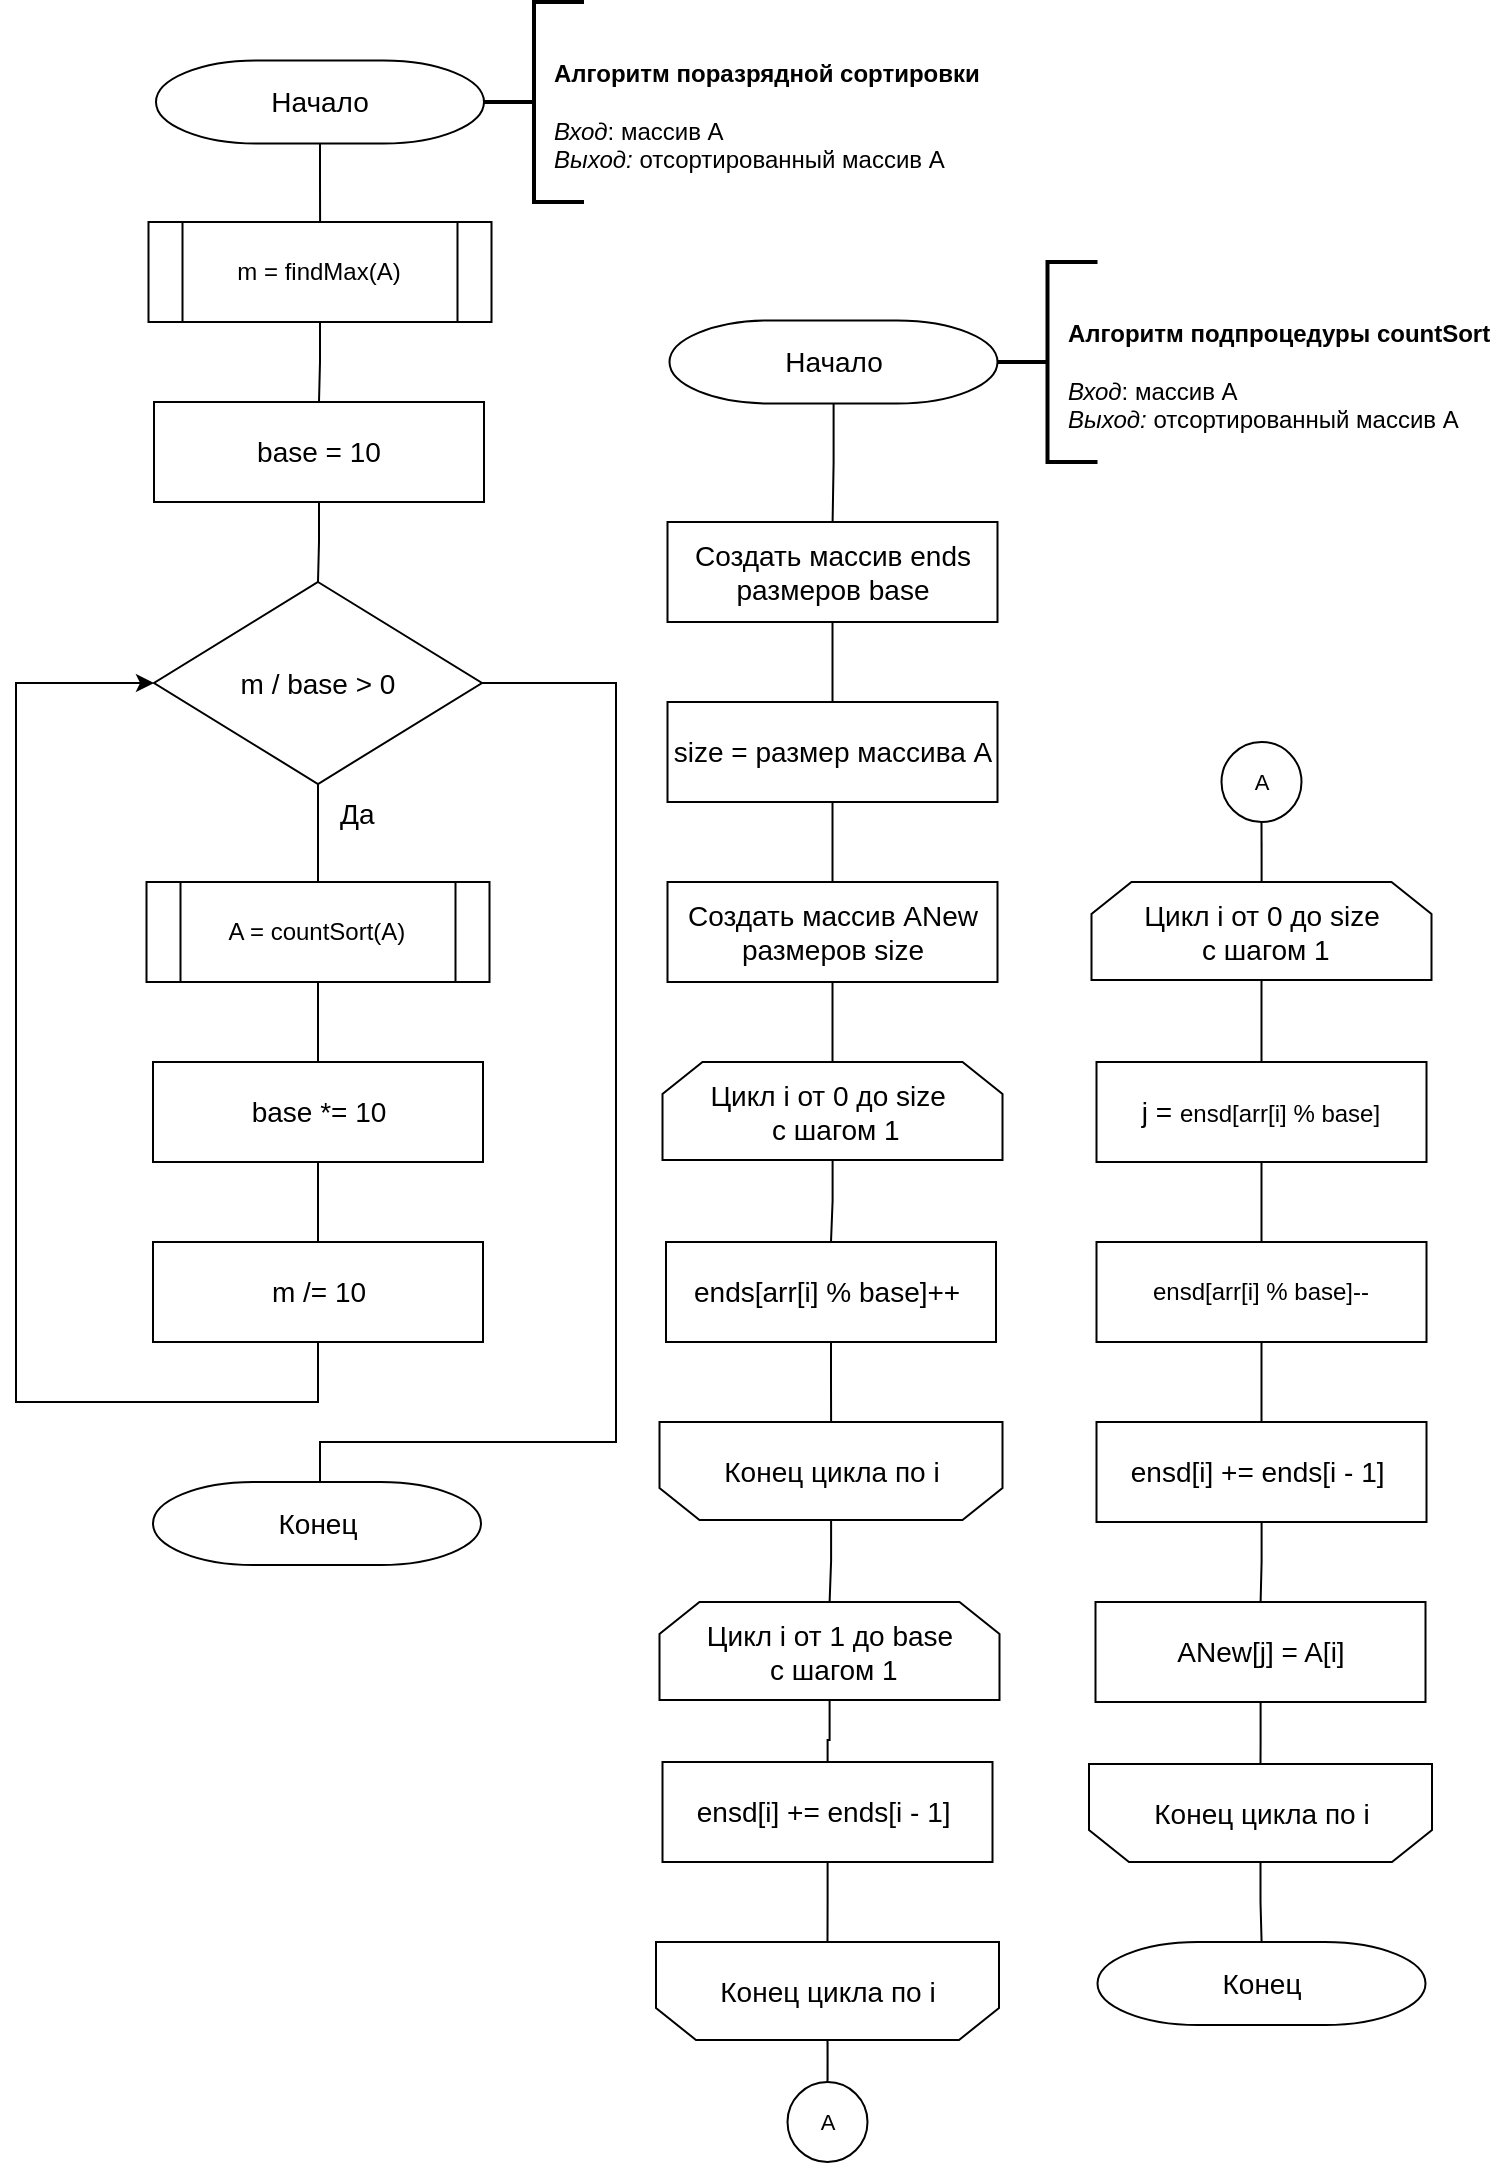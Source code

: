 <mxfile version="22.1.2" type="device" pages="3">
  <diagram id="SMWh7G3MIP-DYDScQ3kP" name="Поразрядная сортировка1">
    <mxGraphModel dx="926" dy="696" grid="1" gridSize="10" guides="1" tooltips="1" connect="1" arrows="1" fold="1" page="1" pageScale="1" pageWidth="827" pageHeight="1169" math="0" shadow="0">
      <root>
        <mxCell id="0" />
        <mxCell id="1" parent="0" />
        <mxCell id="Ab8iuGr4P1JSmaikQh76-1" value="&lt;br&gt;&lt;b style=&quot;&quot;&gt;Алгоритм поразрядной сортировки&lt;br&gt;&amp;nbsp;&lt;/b&gt;&lt;br&gt;&lt;i style=&quot;&quot;&gt;Вход&lt;/i&gt;: массив A&lt;br&gt;&lt;i style=&quot;&quot;&gt;Выход: &lt;/i&gt;отсортированный массив A" style="text;html=1;strokeColor=none;fillColor=none;align=left;verticalAlign=middle;whiteSpace=wrap;rounded=0;" parent="1" vertex="1">
          <mxGeometry x="307" y="75" width="223" height="30" as="geometry" />
        </mxCell>
        <mxCell id="tCbUvNRKsrMKzWuP8mdX-2" style="edgeStyle=orthogonalEdgeStyle;rounded=0;orthogonalLoop=1;jettySize=auto;html=1;exitX=0.5;exitY=1;exitDx=0;exitDy=0;exitPerimeter=0;endArrow=none;endFill=0;" parent="1" source="Ab8iuGr4P1JSmaikQh76-2" target="3Bq9kWK5C4CfBoNgewI4-1" edge="1">
          <mxGeometry relative="1" as="geometry" />
        </mxCell>
        <mxCell id="Ab8iuGr4P1JSmaikQh76-2" value="&lt;font style=&quot;font-size: 14px;&quot;&gt;Начало&lt;/font&gt;" style="strokeWidth=1;html=1;shape=mxgraph.flowchart.terminator;whiteSpace=wrap;" parent="1" vertex="1">
          <mxGeometry x="110" y="69.25" width="164" height="41.5" as="geometry" />
        </mxCell>
        <mxCell id="Ab8iuGr4P1JSmaikQh76-3" value="" style="strokeWidth=2;html=1;shape=mxgraph.flowchart.annotation_2;align=left;labelPosition=right;pointerEvents=1;hachureGap=4;fontFamily=Architects Daughter;fontSource=https%3A%2F%2Ffonts.googleapis.com%2Fcss%3Ffamily%3DArchitects%2BDaughter;fontSize=20;" parent="1" vertex="1">
          <mxGeometry x="274" y="40" width="50" height="100" as="geometry" />
        </mxCell>
        <mxCell id="tCbUvNRKsrMKzWuP8mdX-3" style="edgeStyle=orthogonalEdgeStyle;rounded=0;orthogonalLoop=1;jettySize=auto;html=1;exitX=0.5;exitY=1;exitDx=0;exitDy=0;endArrow=none;endFill=0;" parent="1" source="3Bq9kWK5C4CfBoNgewI4-1" target="kBCdtd5QqgP9Co7Rz3i6-1" edge="1">
          <mxGeometry relative="1" as="geometry" />
        </mxCell>
        <mxCell id="3Bq9kWK5C4CfBoNgewI4-1" value="m = findMax(A)" style="shape=process;whiteSpace=wrap;html=1;backgroundOutline=1;" parent="1" vertex="1">
          <mxGeometry x="106.25" y="150" width="171.5" height="50" as="geometry" />
        </mxCell>
        <mxCell id="tCbUvNRKsrMKzWuP8mdX-4" style="edgeStyle=orthogonalEdgeStyle;rounded=0;orthogonalLoop=1;jettySize=auto;html=1;exitX=0.5;exitY=1;exitDx=0;exitDy=0;endArrow=none;endFill=0;" parent="1" source="kBCdtd5QqgP9Co7Rz3i6-1" target="cQ9qjJTITINapgV81hhN-1" edge="1">
          <mxGeometry relative="1" as="geometry" />
        </mxCell>
        <mxCell id="kBCdtd5QqgP9Co7Rz3i6-1" value="&lt;span style=&quot;font-size: 14px;&quot;&gt;base = 10&lt;/span&gt;" style="rounded=0;whiteSpace=wrap;html=1;absoluteArcSize=1;arcSize=14;strokeWidth=1;" parent="1" vertex="1">
          <mxGeometry x="109" y="240" width="165" height="50" as="geometry" />
        </mxCell>
        <mxCell id="jMsB1de2OcRJBrLD7zN_-3" style="edgeStyle=orthogonalEdgeStyle;rounded=0;orthogonalLoop=1;jettySize=auto;html=1;exitX=0.5;exitY=1;exitDx=0;exitDy=0;exitPerimeter=0;entryX=0.5;entryY=0;entryDx=0;entryDy=0;endArrow=none;endFill=0;" parent="1" source="cQ9qjJTITINapgV81hhN-1" target="eJU89AZz25-ejHCF93ou-16" edge="1">
          <mxGeometry relative="1" as="geometry" />
        </mxCell>
        <mxCell id="cQ9qjJTITINapgV81hhN-1" value="&lt;span style=&quot;font-size: 14px;&quot;&gt;m / base &amp;gt; 0&lt;/span&gt;" style="strokeWidth=1;html=1;shape=mxgraph.flowchart.decision;whiteSpace=wrap;rounded=0;fontSize=11;" parent="1" vertex="1">
          <mxGeometry x="109" y="330" width="164" height="101" as="geometry" />
        </mxCell>
        <mxCell id="B8Fiihn9tlXgpMLPM1_u-2" style="edgeStyle=orthogonalEdgeStyle;rounded=0;orthogonalLoop=1;jettySize=auto;html=1;exitX=0.5;exitY=1;exitDx=0;exitDy=0;endArrow=none;endFill=0;" parent="1" source="eJU89AZz25-ejHCF93ou-16" target="B8Fiihn9tlXgpMLPM1_u-1" edge="1">
          <mxGeometry relative="1" as="geometry" />
        </mxCell>
        <mxCell id="eJU89AZz25-ejHCF93ou-16" value="A = countSort(A)" style="shape=process;whiteSpace=wrap;html=1;backgroundOutline=1;" parent="1" vertex="1">
          <mxGeometry x="105.25" y="480" width="171.5" height="50" as="geometry" />
        </mxCell>
        <mxCell id="ya3NqGIV9YtbN08fIrOx-4" value="" style="edgeStyle=orthogonalEdgeStyle;rounded=0;orthogonalLoop=1;jettySize=auto;html=1;endArrow=none;endFill=0;" parent="1" source="B8Fiihn9tlXgpMLPM1_u-1" target="B8Fiihn9tlXgpMLPM1_u-3" edge="1">
          <mxGeometry relative="1" as="geometry" />
        </mxCell>
        <mxCell id="B8Fiihn9tlXgpMLPM1_u-1" value="&lt;span style=&quot;font-size: 14px;&quot;&gt;base *= 10&lt;/span&gt;" style="rounded=0;whiteSpace=wrap;html=1;absoluteArcSize=1;arcSize=14;strokeWidth=1;" parent="1" vertex="1">
          <mxGeometry x="108.5" y="570" width="165" height="50" as="geometry" />
        </mxCell>
        <mxCell id="B8Fiihn9tlXgpMLPM1_u-3" value="&lt;span style=&quot;font-size: 14px;&quot;&gt;m /= 10&lt;/span&gt;" style="rounded=0;whiteSpace=wrap;html=1;absoluteArcSize=1;arcSize=14;strokeWidth=1;" parent="1" vertex="1">
          <mxGeometry x="108.5" y="660" width="165" height="50" as="geometry" />
        </mxCell>
        <mxCell id="B8Fiihn9tlXgpMLPM1_u-5" value="&lt;span style=&quot;font-size: 14px;&quot;&gt;Конец&lt;/span&gt;" style="strokeWidth=1;html=1;shape=mxgraph.flowchart.terminator;whiteSpace=wrap;" parent="1" vertex="1">
          <mxGeometry x="108.5" y="780" width="164" height="41.5" as="geometry" />
        </mxCell>
        <mxCell id="jMsB1de2OcRJBrLD7zN_-1" style="edgeStyle=orthogonalEdgeStyle;rounded=0;orthogonalLoop=1;jettySize=auto;html=1;entryX=0;entryY=0.5;entryDx=0;entryDy=0;entryPerimeter=0;exitX=0.5;exitY=1;exitDx=0;exitDy=0;" parent="1" source="B8Fiihn9tlXgpMLPM1_u-3" target="cQ9qjJTITINapgV81hhN-1" edge="1">
          <mxGeometry relative="1" as="geometry">
            <Array as="points">
              <mxPoint x="191" y="740" />
              <mxPoint x="40" y="740" />
              <mxPoint x="40" y="381" />
            </Array>
          </mxGeometry>
        </mxCell>
        <mxCell id="jMsB1de2OcRJBrLD7zN_-2" style="edgeStyle=orthogonalEdgeStyle;rounded=0;orthogonalLoop=1;jettySize=auto;html=1;exitX=1;exitY=0.5;exitDx=0;exitDy=0;exitPerimeter=0;entryX=0.5;entryY=0;entryDx=0;entryDy=0;entryPerimeter=0;endArrow=none;endFill=0;" parent="1" source="cQ9qjJTITINapgV81hhN-1" target="B8Fiihn9tlXgpMLPM1_u-5" edge="1">
          <mxGeometry relative="1" as="geometry">
            <Array as="points">
              <mxPoint x="340" y="381" />
              <mxPoint x="340" y="760" />
              <mxPoint x="192" y="760" />
              <mxPoint x="192" y="780" />
            </Array>
          </mxGeometry>
        </mxCell>
        <mxCell id="u04x9yYkLOlSm5CW6w8j-1" value="&lt;font style=&quot;font-size: 14px;&quot;&gt;Да&lt;/font&gt;" style="text;html=1;strokeColor=none;fillColor=none;align=left;verticalAlign=middle;whiteSpace=wrap;rounded=0;fontSize=11;fontFamily=Helvetica;fontColor=default;" parent="1" vertex="1">
          <mxGeometry x="200" y="431" width="60" height="30" as="geometry" />
        </mxCell>
        <mxCell id="FCxXUxH1TJU8zaAQlFHC-1" value="" style="edgeStyle=orthogonalEdgeStyle;rounded=0;orthogonalLoop=1;jettySize=auto;html=1;endArrow=none;endFill=0;" parent="1" source="FCxXUxH1TJU8zaAQlFHC-2" target="FCxXUxH1TJU8zaAQlFHC-6" edge="1">
          <mxGeometry relative="1" as="geometry" />
        </mxCell>
        <mxCell id="FCxXUxH1TJU8zaAQlFHC-2" value="&lt;span style=&quot;font-size: 14px;&quot;&gt;Создать массив ends размеров base&lt;/span&gt;" style="rounded=0;whiteSpace=wrap;html=1;absoluteArcSize=1;arcSize=14;strokeWidth=1;" parent="1" vertex="1">
          <mxGeometry x="365.75" y="300" width="165" height="50" as="geometry" />
        </mxCell>
        <mxCell id="FCxXUxH1TJU8zaAQlFHC-3" value="" style="edgeStyle=orthogonalEdgeStyle;rounded=0;orthogonalLoop=1;jettySize=auto;html=1;endArrow=none;endFill=0;" parent="1" source="FCxXUxH1TJU8zaAQlFHC-4" target="FCxXUxH1TJU8zaAQlFHC-10" edge="1">
          <mxGeometry relative="1" as="geometry" />
        </mxCell>
        <mxCell id="FCxXUxH1TJU8zaAQlFHC-4" value="&lt;span style=&quot;font-size: 14px;&quot;&gt;Создать массив ANew размеров size&lt;/span&gt;" style="rounded=0;whiteSpace=wrap;html=1;absoluteArcSize=1;arcSize=14;strokeWidth=1;" parent="1" vertex="1">
          <mxGeometry x="365.75" y="480" width="165" height="50" as="geometry" />
        </mxCell>
        <mxCell id="FCxXUxH1TJU8zaAQlFHC-5" value="" style="edgeStyle=orthogonalEdgeStyle;rounded=0;orthogonalLoop=1;jettySize=auto;html=1;endArrow=none;endFill=0;" parent="1" source="FCxXUxH1TJU8zaAQlFHC-6" target="FCxXUxH1TJU8zaAQlFHC-4" edge="1">
          <mxGeometry relative="1" as="geometry" />
        </mxCell>
        <mxCell id="FCxXUxH1TJU8zaAQlFHC-6" value="&lt;span style=&quot;font-size: 14px;&quot;&gt;size = размер массива A&lt;/span&gt;" style="rounded=0;whiteSpace=wrap;html=1;absoluteArcSize=1;arcSize=14;strokeWidth=1;" parent="1" vertex="1">
          <mxGeometry x="365.75" y="390" width="165" height="50" as="geometry" />
        </mxCell>
        <mxCell id="FCxXUxH1TJU8zaAQlFHC-7" value="" style="edgeStyle=orthogonalEdgeStyle;rounded=0;orthogonalLoop=1;jettySize=auto;html=1;endArrow=none;endFill=0;" parent="1" source="FCxXUxH1TJU8zaAQlFHC-8" target="FCxXUxH1TJU8zaAQlFHC-15" edge="1">
          <mxGeometry relative="1" as="geometry" />
        </mxCell>
        <mxCell id="FCxXUxH1TJU8zaAQlFHC-8" value="&lt;font style=&quot;font-size: 14px;&quot;&gt;Конец цикла по i&lt;/font&gt;" style="shape=loopLimit;whiteSpace=wrap;html=1;flipV=1;" parent="1" vertex="1">
          <mxGeometry x="361.75" y="750" width="171.5" height="49" as="geometry" />
        </mxCell>
        <mxCell id="FCxXUxH1TJU8zaAQlFHC-9" value="" style="edgeStyle=orthogonalEdgeStyle;rounded=0;orthogonalLoop=1;jettySize=auto;html=1;endArrow=none;endFill=0;" parent="1" source="FCxXUxH1TJU8zaAQlFHC-10" target="FCxXUxH1TJU8zaAQlFHC-12" edge="1">
          <mxGeometry relative="1" as="geometry" />
        </mxCell>
        <mxCell id="FCxXUxH1TJU8zaAQlFHC-10" value="&lt;font style=&quot;font-size: 14px;&quot;&gt;Цикл i от 0 до size&amp;nbsp;&lt;br&gt;&amp;nbsp;с шагом 1&lt;br&gt;&lt;/font&gt;" style="shape=loopLimit;whiteSpace=wrap;html=1;" parent="1" vertex="1">
          <mxGeometry x="363.25" y="570" width="170" height="49" as="geometry" />
        </mxCell>
        <mxCell id="FCxXUxH1TJU8zaAQlFHC-11" value="" style="edgeStyle=orthogonalEdgeStyle;rounded=0;orthogonalLoop=1;jettySize=auto;html=1;endArrow=none;endFill=0;" parent="1" source="FCxXUxH1TJU8zaAQlFHC-12" target="FCxXUxH1TJU8zaAQlFHC-8" edge="1">
          <mxGeometry relative="1" as="geometry" />
        </mxCell>
        <mxCell id="FCxXUxH1TJU8zaAQlFHC-12" value="&lt;span style=&quot;font-size: 14px;&quot;&gt;ends[arr[i] % base]++&amp;nbsp;&lt;/span&gt;" style="rounded=0;whiteSpace=wrap;html=1;absoluteArcSize=1;arcSize=14;strokeWidth=1;" parent="1" vertex="1">
          <mxGeometry x="365" y="660" width="165" height="50" as="geometry" />
        </mxCell>
        <mxCell id="FCxXUxH1TJU8zaAQlFHC-36" style="edgeStyle=orthogonalEdgeStyle;shape=connector;rounded=0;orthogonalLoop=1;jettySize=auto;html=1;exitX=0.5;exitY=1;exitDx=0;exitDy=0;labelBackgroundColor=default;strokeColor=default;align=center;verticalAlign=middle;fontFamily=Helvetica;fontSize=11;fontColor=default;endArrow=none;endFill=0;" parent="1" source="FCxXUxH1TJU8zaAQlFHC-13" target="FCxXUxH1TJU8zaAQlFHC-35" edge="1">
          <mxGeometry relative="1" as="geometry" />
        </mxCell>
        <mxCell id="FCxXUxH1TJU8zaAQlFHC-13" value="&lt;font style=&quot;font-size: 14px;&quot;&gt;Конец цикла по i&lt;/font&gt;" style="shape=loopLimit;whiteSpace=wrap;html=1;flipV=1;" parent="1" vertex="1">
          <mxGeometry x="360" y="1010" width="171.5" height="49" as="geometry" />
        </mxCell>
        <mxCell id="FCxXUxH1TJU8zaAQlFHC-14" value="" style="edgeStyle=orthogonalEdgeStyle;rounded=0;orthogonalLoop=1;jettySize=auto;html=1;endArrow=none;endFill=0;" parent="1" source="FCxXUxH1TJU8zaAQlFHC-15" target="FCxXUxH1TJU8zaAQlFHC-17" edge="1">
          <mxGeometry relative="1" as="geometry" />
        </mxCell>
        <mxCell id="FCxXUxH1TJU8zaAQlFHC-15" value="&lt;font style=&quot;font-size: 14px;&quot;&gt;Цикл i от 1 до base&lt;br&gt;&amp;nbsp;с шагом 1&lt;br&gt;&lt;/font&gt;" style="shape=loopLimit;whiteSpace=wrap;html=1;" parent="1" vertex="1">
          <mxGeometry x="361.75" y="840" width="170" height="49" as="geometry" />
        </mxCell>
        <mxCell id="FCxXUxH1TJU8zaAQlFHC-16" value="" style="edgeStyle=orthogonalEdgeStyle;rounded=0;orthogonalLoop=1;jettySize=auto;html=1;endArrow=none;endFill=0;" parent="1" source="FCxXUxH1TJU8zaAQlFHC-17" target="FCxXUxH1TJU8zaAQlFHC-13" edge="1">
          <mxGeometry relative="1" as="geometry" />
        </mxCell>
        <mxCell id="FCxXUxH1TJU8zaAQlFHC-17" value="&lt;span style=&quot;font-size: 14px;&quot;&gt;ensd[i] += ends[i - 1]&lt;/span&gt;&amp;nbsp;" style="rounded=0;whiteSpace=wrap;html=1;absoluteArcSize=1;arcSize=14;strokeWidth=1;" parent="1" vertex="1">
          <mxGeometry x="363.25" y="920" width="165" height="50" as="geometry" />
        </mxCell>
        <mxCell id="FCxXUxH1TJU8zaAQlFHC-18" value="" style="edgeStyle=orthogonalEdgeStyle;shape=connector;rounded=0;orthogonalLoop=1;jettySize=auto;html=1;labelBackgroundColor=default;strokeColor=default;align=center;verticalAlign=middle;fontFamily=Helvetica;fontSize=11;fontColor=default;endArrow=none;endFill=0;" parent="1" source="FCxXUxH1TJU8zaAQlFHC-19" target="FCxXUxH1TJU8zaAQlFHC-34" edge="1">
          <mxGeometry relative="1" as="geometry" />
        </mxCell>
        <mxCell id="FCxXUxH1TJU8zaAQlFHC-19" value="&lt;font style=&quot;font-size: 14px;&quot;&gt;Конец цикла по i&lt;/font&gt;" style="shape=loopLimit;whiteSpace=wrap;html=1;flipV=1;" parent="1" vertex="1">
          <mxGeometry x="576.5" y="921" width="171.5" height="49" as="geometry" />
        </mxCell>
        <mxCell id="FCxXUxH1TJU8zaAQlFHC-20" value="" style="edgeStyle=orthogonalEdgeStyle;rounded=0;orthogonalLoop=1;jettySize=auto;html=1;endArrow=none;endFill=0;" parent="1" source="FCxXUxH1TJU8zaAQlFHC-21" target="FCxXUxH1TJU8zaAQlFHC-23" edge="1">
          <mxGeometry relative="1" as="geometry" />
        </mxCell>
        <mxCell id="FCxXUxH1TJU8zaAQlFHC-21" value="&lt;font style=&quot;font-size: 14px;&quot;&gt;Цикл i от 0 до size&lt;br&gt;&amp;nbsp;с шагом 1&lt;br&gt;&lt;/font&gt;" style="shape=loopLimit;whiteSpace=wrap;html=1;" parent="1" vertex="1">
          <mxGeometry x="577.75" y="480" width="170" height="49" as="geometry" />
        </mxCell>
        <mxCell id="FCxXUxH1TJU8zaAQlFHC-22" value="" style="edgeStyle=orthogonalEdgeStyle;shape=connector;rounded=0;orthogonalLoop=1;jettySize=auto;html=1;labelBackgroundColor=default;strokeColor=default;align=center;verticalAlign=middle;fontFamily=Helvetica;fontSize=11;fontColor=default;endArrow=none;endFill=0;" parent="1" source="FCxXUxH1TJU8zaAQlFHC-23" target="FCxXUxH1TJU8zaAQlFHC-25" edge="1">
          <mxGeometry relative="1" as="geometry" />
        </mxCell>
        <mxCell id="FCxXUxH1TJU8zaAQlFHC-23" value="&lt;span style=&quot;font-size: 14px;&quot;&gt;j =&amp;nbsp;&lt;/span&gt;ensd[arr[i] % base]" style="rounded=0;whiteSpace=wrap;html=1;absoluteArcSize=1;arcSize=14;strokeWidth=1;" parent="1" vertex="1">
          <mxGeometry x="580.25" y="570" width="165" height="50" as="geometry" />
        </mxCell>
        <mxCell id="FCxXUxH1TJU8zaAQlFHC-24" value="" style="edgeStyle=orthogonalEdgeStyle;shape=connector;rounded=0;orthogonalLoop=1;jettySize=auto;html=1;labelBackgroundColor=default;strokeColor=default;align=center;verticalAlign=middle;fontFamily=Helvetica;fontSize=11;fontColor=default;endArrow=none;endFill=0;" parent="1" source="FCxXUxH1TJU8zaAQlFHC-25" target="FCxXUxH1TJU8zaAQlFHC-27" edge="1">
          <mxGeometry relative="1" as="geometry" />
        </mxCell>
        <mxCell id="FCxXUxH1TJU8zaAQlFHC-25" value="ensd[arr[i] % base]--" style="rounded=0;whiteSpace=wrap;html=1;absoluteArcSize=1;arcSize=14;strokeWidth=1;" parent="1" vertex="1">
          <mxGeometry x="580.25" y="660" width="165" height="50" as="geometry" />
        </mxCell>
        <mxCell id="FCxXUxH1TJU8zaAQlFHC-26" value="" style="edgeStyle=orthogonalEdgeStyle;shape=connector;rounded=0;orthogonalLoop=1;jettySize=auto;html=1;labelBackgroundColor=default;strokeColor=default;align=center;verticalAlign=middle;fontFamily=Helvetica;fontSize=11;fontColor=default;endArrow=none;endFill=0;" parent="1" source="FCxXUxH1TJU8zaAQlFHC-27" target="FCxXUxH1TJU8zaAQlFHC-29" edge="1">
          <mxGeometry relative="1" as="geometry" />
        </mxCell>
        <mxCell id="FCxXUxH1TJU8zaAQlFHC-27" value="&lt;span style=&quot;font-size: 14px;&quot;&gt;ensd[i] += ends[i - 1]&lt;/span&gt;&amp;nbsp;" style="rounded=0;whiteSpace=wrap;html=1;absoluteArcSize=1;arcSize=14;strokeWidth=1;" parent="1" vertex="1">
          <mxGeometry x="580.25" y="750" width="165" height="50" as="geometry" />
        </mxCell>
        <mxCell id="FCxXUxH1TJU8zaAQlFHC-28" value="" style="edgeStyle=orthogonalEdgeStyle;shape=connector;rounded=0;orthogonalLoop=1;jettySize=auto;html=1;labelBackgroundColor=default;strokeColor=default;align=center;verticalAlign=middle;fontFamily=Helvetica;fontSize=11;fontColor=default;endArrow=none;endFill=0;" parent="1" source="FCxXUxH1TJU8zaAQlFHC-29" target="FCxXUxH1TJU8zaAQlFHC-19" edge="1">
          <mxGeometry relative="1" as="geometry" />
        </mxCell>
        <mxCell id="FCxXUxH1TJU8zaAQlFHC-29" value="&lt;span style=&quot;font-size: 14px;&quot;&gt;ANew[j] = A[i]&lt;/span&gt;" style="rounded=0;whiteSpace=wrap;html=1;absoluteArcSize=1;arcSize=14;strokeWidth=1;" parent="1" vertex="1">
          <mxGeometry x="579.75" y="840" width="165" height="50" as="geometry" />
        </mxCell>
        <mxCell id="FCxXUxH1TJU8zaAQlFHC-30" value="&lt;br&gt;&lt;b style=&quot;&quot;&gt;Алгоритм подпроцедуры countSort&lt;br&gt;&amp;nbsp;&lt;/b&gt;&lt;br&gt;&lt;i style=&quot;&quot;&gt;Вход&lt;/i&gt;: массив A&lt;br&gt;&lt;i style=&quot;&quot;&gt;Выход: &lt;/i&gt;отсортированный массив A" style="text;html=1;strokeColor=none;fillColor=none;align=left;verticalAlign=middle;whiteSpace=wrap;rounded=0;" parent="1" vertex="1">
          <mxGeometry x="563.75" y="205" width="223" height="30" as="geometry" />
        </mxCell>
        <mxCell id="FCxXUxH1TJU8zaAQlFHC-31" value="" style="edgeStyle=orthogonalEdgeStyle;rounded=0;orthogonalLoop=1;jettySize=auto;html=1;endArrow=none;endFill=0;" parent="1" source="FCxXUxH1TJU8zaAQlFHC-32" target="FCxXUxH1TJU8zaAQlFHC-2" edge="1">
          <mxGeometry relative="1" as="geometry" />
        </mxCell>
        <mxCell id="FCxXUxH1TJU8zaAQlFHC-32" value="&lt;font style=&quot;font-size: 14px;&quot;&gt;Начало&lt;/font&gt;" style="strokeWidth=1;html=1;shape=mxgraph.flowchart.terminator;whiteSpace=wrap;" parent="1" vertex="1">
          <mxGeometry x="366.75" y="199.25" width="164" height="41.5" as="geometry" />
        </mxCell>
        <mxCell id="FCxXUxH1TJU8zaAQlFHC-33" value="" style="strokeWidth=2;html=1;shape=mxgraph.flowchart.annotation_2;align=left;labelPosition=right;pointerEvents=1;hachureGap=4;fontFamily=Architects Daughter;fontSource=https%3A%2F%2Ffonts.googleapis.com%2Fcss%3Ffamily%3DArchitects%2BDaughter;fontSize=20;" parent="1" vertex="1">
          <mxGeometry x="530.75" y="170" width="50" height="100" as="geometry" />
        </mxCell>
        <mxCell id="FCxXUxH1TJU8zaAQlFHC-34" value="&lt;font style=&quot;font-size: 14px;&quot;&gt;Конец&lt;/font&gt;" style="strokeWidth=1;html=1;shape=mxgraph.flowchart.terminator;whiteSpace=wrap;" parent="1" vertex="1">
          <mxGeometry x="580.75" y="1010" width="164" height="41.5" as="geometry" />
        </mxCell>
        <mxCell id="FCxXUxH1TJU8zaAQlFHC-35" value="А" style="ellipse;whiteSpace=wrap;html=1;aspect=fixed;fontFamily=Helvetica;fontSize=11;fontColor=default;" parent="1" vertex="1">
          <mxGeometry x="425.75" y="1080" width="40" height="40" as="geometry" />
        </mxCell>
        <mxCell id="FCxXUxH1TJU8zaAQlFHC-38" value="" style="edgeStyle=orthogonalEdgeStyle;shape=connector;rounded=0;orthogonalLoop=1;jettySize=auto;html=1;labelBackgroundColor=default;strokeColor=default;align=center;verticalAlign=middle;fontFamily=Helvetica;fontSize=11;fontColor=default;endArrow=none;endFill=0;" parent="1" source="FCxXUxH1TJU8zaAQlFHC-37" target="FCxXUxH1TJU8zaAQlFHC-21" edge="1">
          <mxGeometry relative="1" as="geometry" />
        </mxCell>
        <mxCell id="FCxXUxH1TJU8zaAQlFHC-37" value="А" style="ellipse;whiteSpace=wrap;html=1;aspect=fixed;fontFamily=Helvetica;fontSize=11;fontColor=default;" parent="1" vertex="1">
          <mxGeometry x="642.75" y="410" width="40" height="40" as="geometry" />
        </mxCell>
      </root>
    </mxGraphModel>
  </diagram>
  <diagram id="jQsfBCvJO6yzRSu4SMdl" name="Расческой">
    <mxGraphModel dx="1235" dy="928" grid="1" gridSize="10" guides="1" tooltips="1" connect="1" arrows="1" fold="1" page="1" pageScale="1" pageWidth="827" pageHeight="1169" math="0" shadow="0">
      <root>
        <mxCell id="0" />
        <mxCell id="1" parent="0" />
        <mxCell id="OFG0MvA28QvAsvsxifi_-1" value="&lt;br&gt;&lt;b style=&quot;&quot;&gt;Алгоритм сортировки расческой&lt;br&gt;&amp;nbsp;&lt;/b&gt;&lt;br&gt;&lt;i style=&quot;border-color: var(--border-color);&quot;&gt;Вход&lt;/i&gt;: массив A&lt;br style=&quot;border-color: var(--border-color);&quot;&gt;&lt;i style=&quot;border-color: var(--border-color);&quot;&gt;Выход:&amp;nbsp;&lt;/i&gt;отсортированный массив A" style="text;html=1;strokeColor=none;fillColor=none;align=left;verticalAlign=middle;whiteSpace=wrap;rounded=0;" parent="1" vertex="1">
          <mxGeometry x="393.75" y="65.75" width="241" height="30" as="geometry" />
        </mxCell>
        <mxCell id="OFG0MvA28QvAsvsxifi_-2" value="" style="edgeStyle=orthogonalEdgeStyle;rounded=0;orthogonalLoop=1;jettySize=auto;html=1;startArrow=none;startFill=0;endArrow=none;endFill=0;" parent="1" source="OFG0MvA28QvAsvsxifi_-3" target="OFG0MvA28QvAsvsxifi_-6" edge="1">
          <mxGeometry relative="1" as="geometry" />
        </mxCell>
        <mxCell id="OFG0MvA28QvAsvsxifi_-3" value="&lt;font style=&quot;font-size: 14px;&quot;&gt;Начало&lt;/font&gt;" style="strokeWidth=1;html=1;shape=mxgraph.flowchart.terminator;whiteSpace=wrap;" parent="1" vertex="1">
          <mxGeometry x="196.75" y="60" width="164" height="41.5" as="geometry" />
        </mxCell>
        <mxCell id="OFG0MvA28QvAsvsxifi_-4" value="" style="strokeWidth=2;html=1;shape=mxgraph.flowchart.annotation_2;align=left;labelPosition=right;pointerEvents=1;hachureGap=4;fontFamily=Architects Daughter;fontSource=https%3A%2F%2Ffonts.googleapis.com%2Fcss%3Ffamily%3DArchitects%2BDaughter;fontSize=20;" parent="1" vertex="1">
          <mxGeometry x="360.75" y="30.75" width="50" height="100" as="geometry" />
        </mxCell>
        <mxCell id="5gx9r-uYWP1R7XI6MvG5-1" value="" style="edgeStyle=orthogonalEdgeStyle;shape=connector;rounded=0;orthogonalLoop=1;jettySize=auto;html=1;labelBackgroundColor=default;strokeColor=default;align=center;verticalAlign=middle;fontFamily=Helvetica;fontSize=11;fontColor=default;endArrow=none;endFill=0;" parent="1" source="OFG0MvA28QvAsvsxifi_-6" target="OFG0MvA28QvAsvsxifi_-28" edge="1">
          <mxGeometry relative="1" as="geometry" />
        </mxCell>
        <mxCell id="OFG0MvA28QvAsvsxifi_-6" value="&lt;font style=&quot;font-size: 14px;&quot;&gt;size = размер массива A&lt;br&gt;&lt;/font&gt;" style="rounded=0;whiteSpace=wrap;html=1;absoluteArcSize=1;arcSize=14;strokeWidth=1;" parent="1" vertex="1">
          <mxGeometry x="196.25" y="140" width="165" height="50" as="geometry" />
        </mxCell>
        <mxCell id="C54i9_H60Ta_yHP1OVKo-1" value="" style="edgeStyle=orthogonalEdgeStyle;shape=connector;rounded=0;orthogonalLoop=1;jettySize=auto;html=1;labelBackgroundColor=default;strokeColor=default;align=center;verticalAlign=middle;fontFamily=Helvetica;fontSize=11;fontColor=default;endArrow=none;endFill=0;" parent="1" source="OFG0MvA28QvAsvsxifi_-8" target="yXAN4wsylLrARvOfgyyG-1" edge="1">
          <mxGeometry relative="1" as="geometry" />
        </mxCell>
        <mxCell id="OFG0MvA28QvAsvsxifi_-8" value="&lt;font style=&quot;font-size: 14px;&quot;&gt;step = size / koef&lt;/font&gt;" style="rounded=0;whiteSpace=wrap;html=1;absoluteArcSize=1;arcSize=14;strokeWidth=1;" parent="1" vertex="1">
          <mxGeometry x="196.25" y="320" width="165" height="50" as="geometry" />
        </mxCell>
        <mxCell id="C54i9_H60Ta_yHP1OVKo-14" value="" style="edgeStyle=orthogonalEdgeStyle;shape=connector;rounded=0;orthogonalLoop=1;jettySize=auto;html=1;labelBackgroundColor=default;strokeColor=default;align=center;verticalAlign=middle;fontFamily=Helvetica;fontSize=11;fontColor=default;endArrow=none;endFill=0;" parent="1" source="OFG0MvA28QvAsvsxifi_-12" target="5gx9r-uYWP1R7XI6MvG5-3" edge="1">
          <mxGeometry relative="1" as="geometry" />
        </mxCell>
        <mxCell id="OFG0MvA28QvAsvsxifi_-12" value="&lt;font style=&quot;font-size: 14px;&quot;&gt;Конец цикла по i&lt;/font&gt;" style="shape=loopLimit;whiteSpace=wrap;html=1;flipV=1;" parent="1" vertex="1">
          <mxGeometry x="194.5" y="850" width="171.5" height="49" as="geometry" />
        </mxCell>
        <mxCell id="OFG0MvA28QvAsvsxifi_-17" value="" style="edgeStyle=orthogonalEdgeStyle;shape=connector;rounded=0;orthogonalLoop=1;jettySize=auto;html=1;labelBackgroundColor=default;strokeColor=default;align=center;verticalAlign=middle;fontFamily=Helvetica;fontSize=11;fontColor=default;endArrow=none;endFill=0;" parent="1" source="OFG0MvA28QvAsvsxifi_-18" target="OFG0MvA28QvAsvsxifi_-23" edge="1">
          <mxGeometry relative="1" as="geometry" />
        </mxCell>
        <mxCell id="OFG0MvA28QvAsvsxifi_-18" value="&lt;font style=&quot;font-size: 14px;&quot;&gt;Цикл i от 0 до size - step&lt;br&gt;&amp;nbsp;с шагом 1&lt;br&gt;&lt;/font&gt;" style="shape=loopLimit;whiteSpace=wrap;html=1;" parent="1" vertex="1">
          <mxGeometry x="194.5" y="550" width="170" height="49" as="geometry" />
        </mxCell>
        <mxCell id="OFG0MvA28QvAsvsxifi_-22" style="edgeStyle=orthogonalEdgeStyle;shape=connector;rounded=0;orthogonalLoop=1;jettySize=auto;html=1;entryX=0.5;entryY=0;entryDx=0;entryDy=0;labelBackgroundColor=default;strokeColor=default;align=center;verticalAlign=middle;fontFamily=Helvetica;fontSize=11;fontColor=default;endArrow=none;endFill=0;" parent="1" source="OFG0MvA28QvAsvsxifi_-23" target="OFG0MvA28QvAsvsxifi_-25" edge="1">
          <mxGeometry relative="1" as="geometry" />
        </mxCell>
        <mxCell id="C54i9_H60Ta_yHP1OVKo-13" style="edgeStyle=orthogonalEdgeStyle;shape=connector;rounded=0;orthogonalLoop=1;jettySize=auto;html=1;entryX=0.5;entryY=0;entryDx=0;entryDy=0;labelBackgroundColor=default;strokeColor=default;align=center;verticalAlign=middle;fontFamily=Helvetica;fontSize=11;fontColor=default;endArrow=none;endFill=0;" parent="1" source="OFG0MvA28QvAsvsxifi_-23" target="OFG0MvA28QvAsvsxifi_-12" edge="1">
          <mxGeometry relative="1" as="geometry" />
        </mxCell>
        <mxCell id="OFG0MvA28QvAsvsxifi_-23" value="&lt;span style=&quot;font-size: 14px;&quot;&gt;A[i] &amp;gt; A[i + step]&lt;/span&gt;" style="strokeWidth=1;html=1;shape=mxgraph.flowchart.decision;whiteSpace=wrap;rounded=0;fontSize=11;" parent="1" vertex="1">
          <mxGeometry x="197.5" y="640" width="164" height="101" as="geometry" />
        </mxCell>
        <mxCell id="boNv-dZ-FoLuYurzGKRU-1" style="edgeStyle=orthogonalEdgeStyle;shape=connector;rounded=0;orthogonalLoop=1;jettySize=auto;html=1;entryX=0.5;entryY=0;entryDx=0;entryDy=0;labelBackgroundColor=default;strokeColor=default;align=center;verticalAlign=middle;fontFamily=Helvetica;fontSize=11;fontColor=default;endArrow=none;endFill=0;" parent="1" source="OFG0MvA28QvAsvsxifi_-25" target="OFG0MvA28QvAsvsxifi_-12" edge="1">
          <mxGeometry relative="1" as="geometry">
            <Array as="points">
              <mxPoint x="515" y="820" />
              <mxPoint x="280" y="820" />
            </Array>
          </mxGeometry>
        </mxCell>
        <mxCell id="OFG0MvA28QvAsvsxifi_-25" value="swap(A[i], A[i + step])" style="shape=process;whiteSpace=wrap;html=1;backgroundOutline=1;" parent="1" vertex="1">
          <mxGeometry x="429.25" y="741" width="171.5" height="50" as="geometry" />
        </mxCell>
        <mxCell id="OFG0MvA28QvAsvsxifi_-26" value="&lt;span style=&quot;font-size: 14px;&quot;&gt;Конец&lt;/span&gt;" style="strokeWidth=1;html=1;shape=mxgraph.flowchart.terminator;whiteSpace=wrap;" parent="1" vertex="1">
          <mxGeometry x="198.25" y="1060" width="164" height="41.5" as="geometry" />
        </mxCell>
        <mxCell id="OFG0MvA28QvAsvsxifi_-27" value="&lt;font style=&quot;font-size: 14px;&quot;&gt;Да&lt;/font&gt;" style="text;html=1;strokeColor=none;fillColor=none;align=left;verticalAlign=middle;whiteSpace=wrap;rounded=0;fontSize=11;fontFamily=Helvetica;fontColor=default;" parent="1" vertex="1">
          <mxGeometry x="362.25" y="660" width="60" height="30" as="geometry" />
        </mxCell>
        <mxCell id="5gx9r-uYWP1R7XI6MvG5-2" value="" style="edgeStyle=orthogonalEdgeStyle;shape=connector;rounded=0;orthogonalLoop=1;jettySize=auto;html=1;labelBackgroundColor=default;strokeColor=default;align=center;verticalAlign=middle;fontFamily=Helvetica;fontSize=11;fontColor=default;endArrow=none;endFill=0;" parent="1" source="OFG0MvA28QvAsvsxifi_-28" target="OFG0MvA28QvAsvsxifi_-8" edge="1">
          <mxGeometry relative="1" as="geometry" />
        </mxCell>
        <mxCell id="OFG0MvA28QvAsvsxifi_-28" value="&lt;font style=&quot;font-size: 14px;&quot;&gt;koef = 1.247&lt;/font&gt;" style="rounded=0;whiteSpace=wrap;html=1;absoluteArcSize=1;arcSize=14;strokeWidth=1;" parent="1" vertex="1">
          <mxGeometry x="196.25" y="230" width="165" height="50" as="geometry" />
        </mxCell>
        <mxCell id="5gx9r-uYWP1R7XI6MvG5-3" value="&lt;font style=&quot;font-size: 14px;&quot;&gt;step = step / koef&lt;/font&gt;" style="rounded=0;whiteSpace=wrap;html=1;absoluteArcSize=1;arcSize=14;strokeWidth=1;" parent="1" vertex="1">
          <mxGeometry x="197.75" y="940" width="165" height="50" as="geometry" />
        </mxCell>
        <mxCell id="C54i9_H60Ta_yHP1OVKo-16" value="" style="edgeStyle=orthogonalEdgeStyle;shape=connector;rounded=0;orthogonalLoop=1;jettySize=auto;html=1;labelBackgroundColor=default;strokeColor=default;align=center;verticalAlign=middle;fontFamily=Helvetica;fontSize=11;fontColor=default;endArrow=none;endFill=0;" parent="1" source="yXAN4wsylLrARvOfgyyG-1" target="OFG0MvA28QvAsvsxifi_-18" edge="1">
          <mxGeometry relative="1" as="geometry" />
        </mxCell>
        <mxCell id="yXAN4wsylLrARvOfgyyG-1" value="&lt;span style=&quot;font-size: 14px;&quot;&gt;step &amp;gt;= 1?&lt;/span&gt;" style="strokeWidth=1;html=1;shape=mxgraph.flowchart.decision;whiteSpace=wrap;rounded=0;fontSize=11;" parent="1" vertex="1">
          <mxGeometry x="197.88" y="410" width="163.25" height="101" as="geometry" />
        </mxCell>
        <mxCell id="C54i9_H60Ta_yHP1OVKo-4" value="&lt;font style=&quot;font-size: 14px;&quot;&gt;Да&lt;/font&gt;" style="text;html=1;strokeColor=none;fillColor=none;align=left;verticalAlign=middle;whiteSpace=wrap;rounded=0;fontSize=11;fontFamily=Helvetica;fontColor=default;" parent="1" vertex="1">
          <mxGeometry x="280" y="511" width="60" height="30" as="geometry" />
        </mxCell>
        <mxCell id="C54i9_H60Ta_yHP1OVKo-17" style="edgeStyle=orthogonalEdgeStyle;shape=connector;rounded=0;orthogonalLoop=1;jettySize=auto;html=1;exitX=0.5;exitY=1;exitDx=0;exitDy=0;entryX=0;entryY=0.5;entryDx=0;entryDy=0;entryPerimeter=0;labelBackgroundColor=default;strokeColor=default;align=center;verticalAlign=middle;fontFamily=Helvetica;fontSize=11;fontColor=default;endArrow=classic;endFill=1;" parent="1" source="5gx9r-uYWP1R7XI6MvG5-3" target="yXAN4wsylLrARvOfgyyG-1" edge="1">
          <mxGeometry relative="1" as="geometry">
            <Array as="points">
              <mxPoint x="280" y="1010" />
              <mxPoint x="120" y="1010" />
              <mxPoint x="120" y="461" />
            </Array>
          </mxGeometry>
        </mxCell>
        <mxCell id="U7VYnqU6zqipMXUTHreK-1" style="edgeStyle=orthogonalEdgeStyle;rounded=0;orthogonalLoop=1;jettySize=auto;html=1;exitX=1;exitY=0.5;exitDx=0;exitDy=0;exitPerimeter=0;entryX=0.5;entryY=0;entryDx=0;entryDy=0;entryPerimeter=0;endArrow=none;endFill=0;" edge="1" parent="1" source="yXAN4wsylLrARvOfgyyG-1" target="OFG0MvA28QvAsvsxifi_-26">
          <mxGeometry relative="1" as="geometry">
            <Array as="points">
              <mxPoint x="620" y="461" />
              <mxPoint x="620" y="1030" />
              <mxPoint x="280" y="1030" />
            </Array>
          </mxGeometry>
        </mxCell>
      </root>
    </mxGraphModel>
  </diagram>
  <diagram id="EEU-iRFAq5Y7ACLVF6Qx" name="Шелла">
    <mxGraphModel dx="975" dy="733" grid="1" gridSize="10" guides="1" tooltips="1" connect="1" arrows="1" fold="1" page="1" pageScale="1" pageWidth="827" pageHeight="1169" math="0" shadow="0">
      <root>
        <mxCell id="0" />
        <mxCell id="1" parent="0" />
        <mxCell id="UtkDnTpVlGqklBxXOzj8-1" value="&lt;br&gt;&lt;b style=&quot;&quot;&gt;Алгоритм сортировки Шелла&lt;br&gt;&amp;nbsp;&lt;/b&gt;&lt;br&gt;&lt;i style=&quot;border-color: var(--border-color);&quot;&gt;Вход&lt;/i&gt;: массив A&lt;br style=&quot;border-color: var(--border-color);&quot;&gt;&lt;i style=&quot;border-color: var(--border-color);&quot;&gt;Выход:&amp;nbsp;&lt;/i&gt;отсортированный массив A" style="text;html=1;strokeColor=none;fillColor=none;align=left;verticalAlign=middle;whiteSpace=wrap;rounded=0;" parent="1" vertex="1">
          <mxGeometry x="393.75" y="65.75" width="241" height="30" as="geometry" />
        </mxCell>
        <mxCell id="Smr6yxLhZTiS4LaBjLuS-2" value="" style="edgeStyle=orthogonalEdgeStyle;rounded=0;orthogonalLoop=1;jettySize=auto;html=1;startArrow=none;startFill=0;endArrow=none;endFill=0;" parent="1" source="UtkDnTpVlGqklBxXOzj8-2" target="yL8rBypSUrYFPnsWE5q5-1" edge="1">
          <mxGeometry relative="1" as="geometry" />
        </mxCell>
        <mxCell id="UtkDnTpVlGqklBxXOzj8-2" value="&lt;font style=&quot;font-size: 14px;&quot;&gt;Начало&lt;/font&gt;" style="strokeWidth=1;html=1;shape=mxgraph.flowchart.terminator;whiteSpace=wrap;" parent="1" vertex="1">
          <mxGeometry x="196.75" y="60" width="164" height="41.5" as="geometry" />
        </mxCell>
        <mxCell id="UtkDnTpVlGqklBxXOzj8-3" value="" style="strokeWidth=2;html=1;shape=mxgraph.flowchart.annotation_2;align=left;labelPosition=right;pointerEvents=1;hachureGap=4;fontFamily=Architects Daughter;fontSource=https%3A%2F%2Ffonts.googleapis.com%2Fcss%3Ffamily%3DArchitects%2BDaughter;fontSize=20;" parent="1" vertex="1">
          <mxGeometry x="360.75" y="30.75" width="50" height="100" as="geometry" />
        </mxCell>
        <mxCell id="Smr6yxLhZTiS4LaBjLuS-4" value="" style="edgeStyle=orthogonalEdgeStyle;rounded=0;orthogonalLoop=1;jettySize=auto;html=1;endArrow=none;endFill=0;" parent="1" source="yL8rBypSUrYFPnsWE5q5-1" target="yL8rBypSUrYFPnsWE5q5-2" edge="1">
          <mxGeometry relative="1" as="geometry" />
        </mxCell>
        <mxCell id="yL8rBypSUrYFPnsWE5q5-1" value="&lt;font style=&quot;font-size: 14px;&quot;&gt;size = размер массива A&lt;br&gt;&lt;/font&gt;" style="rounded=0;whiteSpace=wrap;html=1;absoluteArcSize=1;arcSize=14;strokeWidth=1;" parent="1" vertex="1">
          <mxGeometry x="196.25" y="140" width="165" height="50" as="geometry" />
        </mxCell>
        <mxCell id="Smr6yxLhZTiS4LaBjLuS-5" value="" style="edgeStyle=orthogonalEdgeStyle;shape=connector;rounded=0;orthogonalLoop=1;jettySize=auto;html=1;labelBackgroundColor=default;strokeColor=default;align=center;verticalAlign=middle;fontFamily=Helvetica;fontSize=11;fontColor=default;endArrow=none;endFill=0;" parent="1" source="yL8rBypSUrYFPnsWE5q5-2" target="uMEa_bDTQh33oqjU-Dul-1" edge="1">
          <mxGeometry relative="1" as="geometry" />
        </mxCell>
        <mxCell id="yL8rBypSUrYFPnsWE5q5-2" value="&lt;font style=&quot;font-size: 14px;&quot;&gt;gap = size / 2&lt;/font&gt;" style="rounded=0;whiteSpace=wrap;html=1;absoluteArcSize=1;arcSize=14;strokeWidth=1;" parent="1" vertex="1">
          <mxGeometry x="196.25" y="230" width="165" height="50" as="geometry" />
        </mxCell>
        <mxCell id="Smr6yxLhZTiS4LaBjLuS-6" value="" style="edgeStyle=orthogonalEdgeStyle;shape=connector;rounded=0;orthogonalLoop=1;jettySize=auto;html=1;labelBackgroundColor=default;strokeColor=default;align=center;verticalAlign=middle;fontFamily=Helvetica;fontSize=11;fontColor=default;endArrow=none;endFill=0;" parent="1" source="uMEa_bDTQh33oqjU-Dul-1" target="uMEa_bDTQh33oqjU-Dul-3" edge="1">
          <mxGeometry relative="1" as="geometry" />
        </mxCell>
        <mxCell id="uMEa_bDTQh33oqjU-Dul-1" value="&lt;font style=&quot;font-size: 14px;&quot;&gt;Цикл n от gap до n&lt;br&gt;&amp;nbsp;с шагом n / 2&lt;br&gt;&lt;/font&gt;" style="shape=loopLimit;whiteSpace=wrap;html=1;" parent="1" vertex="1">
          <mxGeometry x="193.75" y="320" width="170" height="49" as="geometry" />
        </mxCell>
        <mxCell id="Smr6yxLhZTiS4LaBjLuS-16" value="" style="edgeStyle=orthogonalEdgeStyle;shape=connector;rounded=0;orthogonalLoop=1;jettySize=auto;html=1;labelBackgroundColor=default;strokeColor=default;align=center;verticalAlign=middle;fontFamily=Helvetica;fontSize=11;fontColor=default;endArrow=none;endFill=0;" parent="1" source="uMEa_bDTQh33oqjU-Dul-2" target="uMEa_bDTQh33oqjU-Dul-4" edge="1">
          <mxGeometry relative="1" as="geometry" />
        </mxCell>
        <mxCell id="uMEa_bDTQh33oqjU-Dul-2" value="&lt;font style=&quot;font-size: 14px;&quot;&gt;Конец цикла по i&lt;/font&gt;" style="shape=loopLimit;whiteSpace=wrap;html=1;flipV=1;" parent="1" vertex="1">
          <mxGeometry x="193" y="890" width="171.5" height="49" as="geometry" />
        </mxCell>
        <mxCell id="Smr6yxLhZTiS4LaBjLuS-7" value="" style="edgeStyle=orthogonalEdgeStyle;shape=connector;rounded=0;orthogonalLoop=1;jettySize=auto;html=1;labelBackgroundColor=default;strokeColor=default;align=center;verticalAlign=middle;fontFamily=Helvetica;fontSize=11;fontColor=default;endArrow=none;endFill=0;" parent="1" source="uMEa_bDTQh33oqjU-Dul-3" target="uMEa_bDTQh33oqjU-Dul-5" edge="1">
          <mxGeometry relative="1" as="geometry" />
        </mxCell>
        <mxCell id="uMEa_bDTQh33oqjU-Dul-3" value="&lt;font style=&quot;font-size: 14px;&quot;&gt;Цикл i от 1 до size&lt;br&gt;&amp;nbsp;с шагом n&lt;br&gt;&lt;/font&gt;" style="shape=loopLimit;whiteSpace=wrap;html=1;" parent="1" vertex="1">
          <mxGeometry x="193.75" y="410" width="170" height="49" as="geometry" />
        </mxCell>
        <mxCell id="Smr6yxLhZTiS4LaBjLuS-18" value="" style="edgeStyle=orthogonalEdgeStyle;shape=connector;rounded=0;orthogonalLoop=1;jettySize=auto;html=1;labelBackgroundColor=default;strokeColor=default;align=center;verticalAlign=middle;fontFamily=Helvetica;fontSize=11;fontColor=default;endArrow=none;endFill=0;" parent="1" source="uMEa_bDTQh33oqjU-Dul-4" target="Smr6yxLhZTiS4LaBjLuS-1" edge="1">
          <mxGeometry relative="1" as="geometry" />
        </mxCell>
        <mxCell id="uMEa_bDTQh33oqjU-Dul-4" value="&lt;font style=&quot;font-size: 14px;&quot;&gt;Конец цикла по n&lt;/font&gt;" style="shape=loopLimit;whiteSpace=wrap;html=1;flipV=1;" parent="1" vertex="1">
          <mxGeometry x="193" y="980" width="171.5" height="49" as="geometry" />
        </mxCell>
        <mxCell id="Smr6yxLhZTiS4LaBjLuS-8" value="" style="edgeStyle=orthogonalEdgeStyle;shape=connector;rounded=0;orthogonalLoop=1;jettySize=auto;html=1;labelBackgroundColor=default;strokeColor=default;align=center;verticalAlign=middle;fontFamily=Helvetica;fontSize=11;fontColor=default;endArrow=none;endFill=0;" parent="1" source="uMEa_bDTQh33oqjU-Dul-5" target="aI-snrLTE6pdmdjhdycA-1" edge="1">
          <mxGeometry relative="1" as="geometry" />
        </mxCell>
        <mxCell id="uMEa_bDTQh33oqjU-Dul-5" value="&lt;font style=&quot;font-size: 14px;&quot;&gt;Цикл j от i до 1&lt;br&gt;&amp;nbsp;с шагом -1&lt;br&gt;&lt;/font&gt;" style="shape=loopLimit;whiteSpace=wrap;html=1;" parent="1" vertex="1">
          <mxGeometry x="193.75" y="500" width="170" height="49" as="geometry" />
        </mxCell>
        <mxCell id="Smr6yxLhZTiS4LaBjLuS-15" value="" style="edgeStyle=orthogonalEdgeStyle;shape=connector;rounded=0;orthogonalLoop=1;jettySize=auto;html=1;labelBackgroundColor=default;strokeColor=default;align=center;verticalAlign=middle;fontFamily=Helvetica;fontSize=11;fontColor=default;endArrow=none;endFill=0;" parent="1" source="uMEa_bDTQh33oqjU-Dul-6" target="uMEa_bDTQh33oqjU-Dul-2" edge="1">
          <mxGeometry relative="1" as="geometry" />
        </mxCell>
        <mxCell id="uMEa_bDTQh33oqjU-Dul-6" value="&lt;font style=&quot;font-size: 14px;&quot;&gt;Конец цикла по j&lt;/font&gt;" style="shape=loopLimit;whiteSpace=wrap;html=1;flipV=1;" parent="1" vertex="1">
          <mxGeometry x="193" y="800" width="171.5" height="49" as="geometry" />
        </mxCell>
        <mxCell id="Smr6yxLhZTiS4LaBjLuS-9" value="" style="edgeStyle=orthogonalEdgeStyle;shape=connector;rounded=0;orthogonalLoop=1;jettySize=auto;html=1;labelBackgroundColor=default;strokeColor=default;align=center;verticalAlign=middle;fontFamily=Helvetica;fontSize=11;fontColor=default;endArrow=none;endFill=0;" parent="1" source="aI-snrLTE6pdmdjhdycA-1" target="uMEa_bDTQh33oqjU-Dul-6" edge="1">
          <mxGeometry relative="1" as="geometry" />
        </mxCell>
        <mxCell id="Smr6yxLhZTiS4LaBjLuS-11" style="edgeStyle=orthogonalEdgeStyle;shape=connector;rounded=0;orthogonalLoop=1;jettySize=auto;html=1;entryX=0.5;entryY=0;entryDx=0;entryDy=0;labelBackgroundColor=default;strokeColor=default;align=center;verticalAlign=middle;fontFamily=Helvetica;fontSize=11;fontColor=default;endArrow=none;endFill=0;" parent="1" source="aI-snrLTE6pdmdjhdycA-1" target="aI-snrLTE6pdmdjhdycA-2" edge="1">
          <mxGeometry relative="1" as="geometry" />
        </mxCell>
        <mxCell id="aI-snrLTE6pdmdjhdycA-1" value="&lt;span style=&quot;font-size: 14px;&quot;&gt;A[j-1] &amp;gt; A[j]&lt;/span&gt;" style="strokeWidth=1;html=1;shape=mxgraph.flowchart.decision;whiteSpace=wrap;rounded=0;fontSize=11;" parent="1" vertex="1">
          <mxGeometry x="196.75" y="585" width="164" height="101" as="geometry" />
        </mxCell>
        <mxCell id="Smr6yxLhZTiS4LaBjLuS-14" style="edgeStyle=orthogonalEdgeStyle;shape=connector;rounded=0;orthogonalLoop=1;jettySize=auto;html=1;entryX=0.5;entryY=0;entryDx=0;entryDy=0;labelBackgroundColor=default;strokeColor=default;align=center;verticalAlign=middle;fontFamily=Helvetica;fontSize=11;fontColor=default;endArrow=none;endFill=0;" parent="1" source="aI-snrLTE6pdmdjhdycA-2" target="uMEa_bDTQh33oqjU-Dul-6" edge="1">
          <mxGeometry relative="1" as="geometry">
            <Array as="points">
              <mxPoint x="514.75" y="770" />
              <mxPoint x="278.75" y="770" />
            </Array>
          </mxGeometry>
        </mxCell>
        <mxCell id="aI-snrLTE6pdmdjhdycA-2" value="swap(A[j -1], A[j])" style="shape=process;whiteSpace=wrap;html=1;backgroundOutline=1;" parent="1" vertex="1">
          <mxGeometry x="428.5" y="686" width="171.5" height="50" as="geometry" />
        </mxCell>
        <mxCell id="Smr6yxLhZTiS4LaBjLuS-1" value="&lt;span style=&quot;font-size: 14px;&quot;&gt;Конец&lt;/span&gt;" style="strokeWidth=1;html=1;shape=mxgraph.flowchart.terminator;whiteSpace=wrap;" parent="1" vertex="1">
          <mxGeometry x="196.75" y="1070" width="164" height="41.5" as="geometry" />
        </mxCell>
        <mxCell id="Smr6yxLhZTiS4LaBjLuS-13" value="&lt;font style=&quot;font-size: 14px;&quot;&gt;Да&lt;/font&gt;" style="text;html=1;strokeColor=none;fillColor=none;align=left;verticalAlign=middle;whiteSpace=wrap;rounded=0;fontSize=11;fontFamily=Helvetica;fontColor=default;" parent="1" vertex="1">
          <mxGeometry x="360.75" y="610" width="60" height="30" as="geometry" />
        </mxCell>
      </root>
    </mxGraphModel>
  </diagram>
</mxfile>
